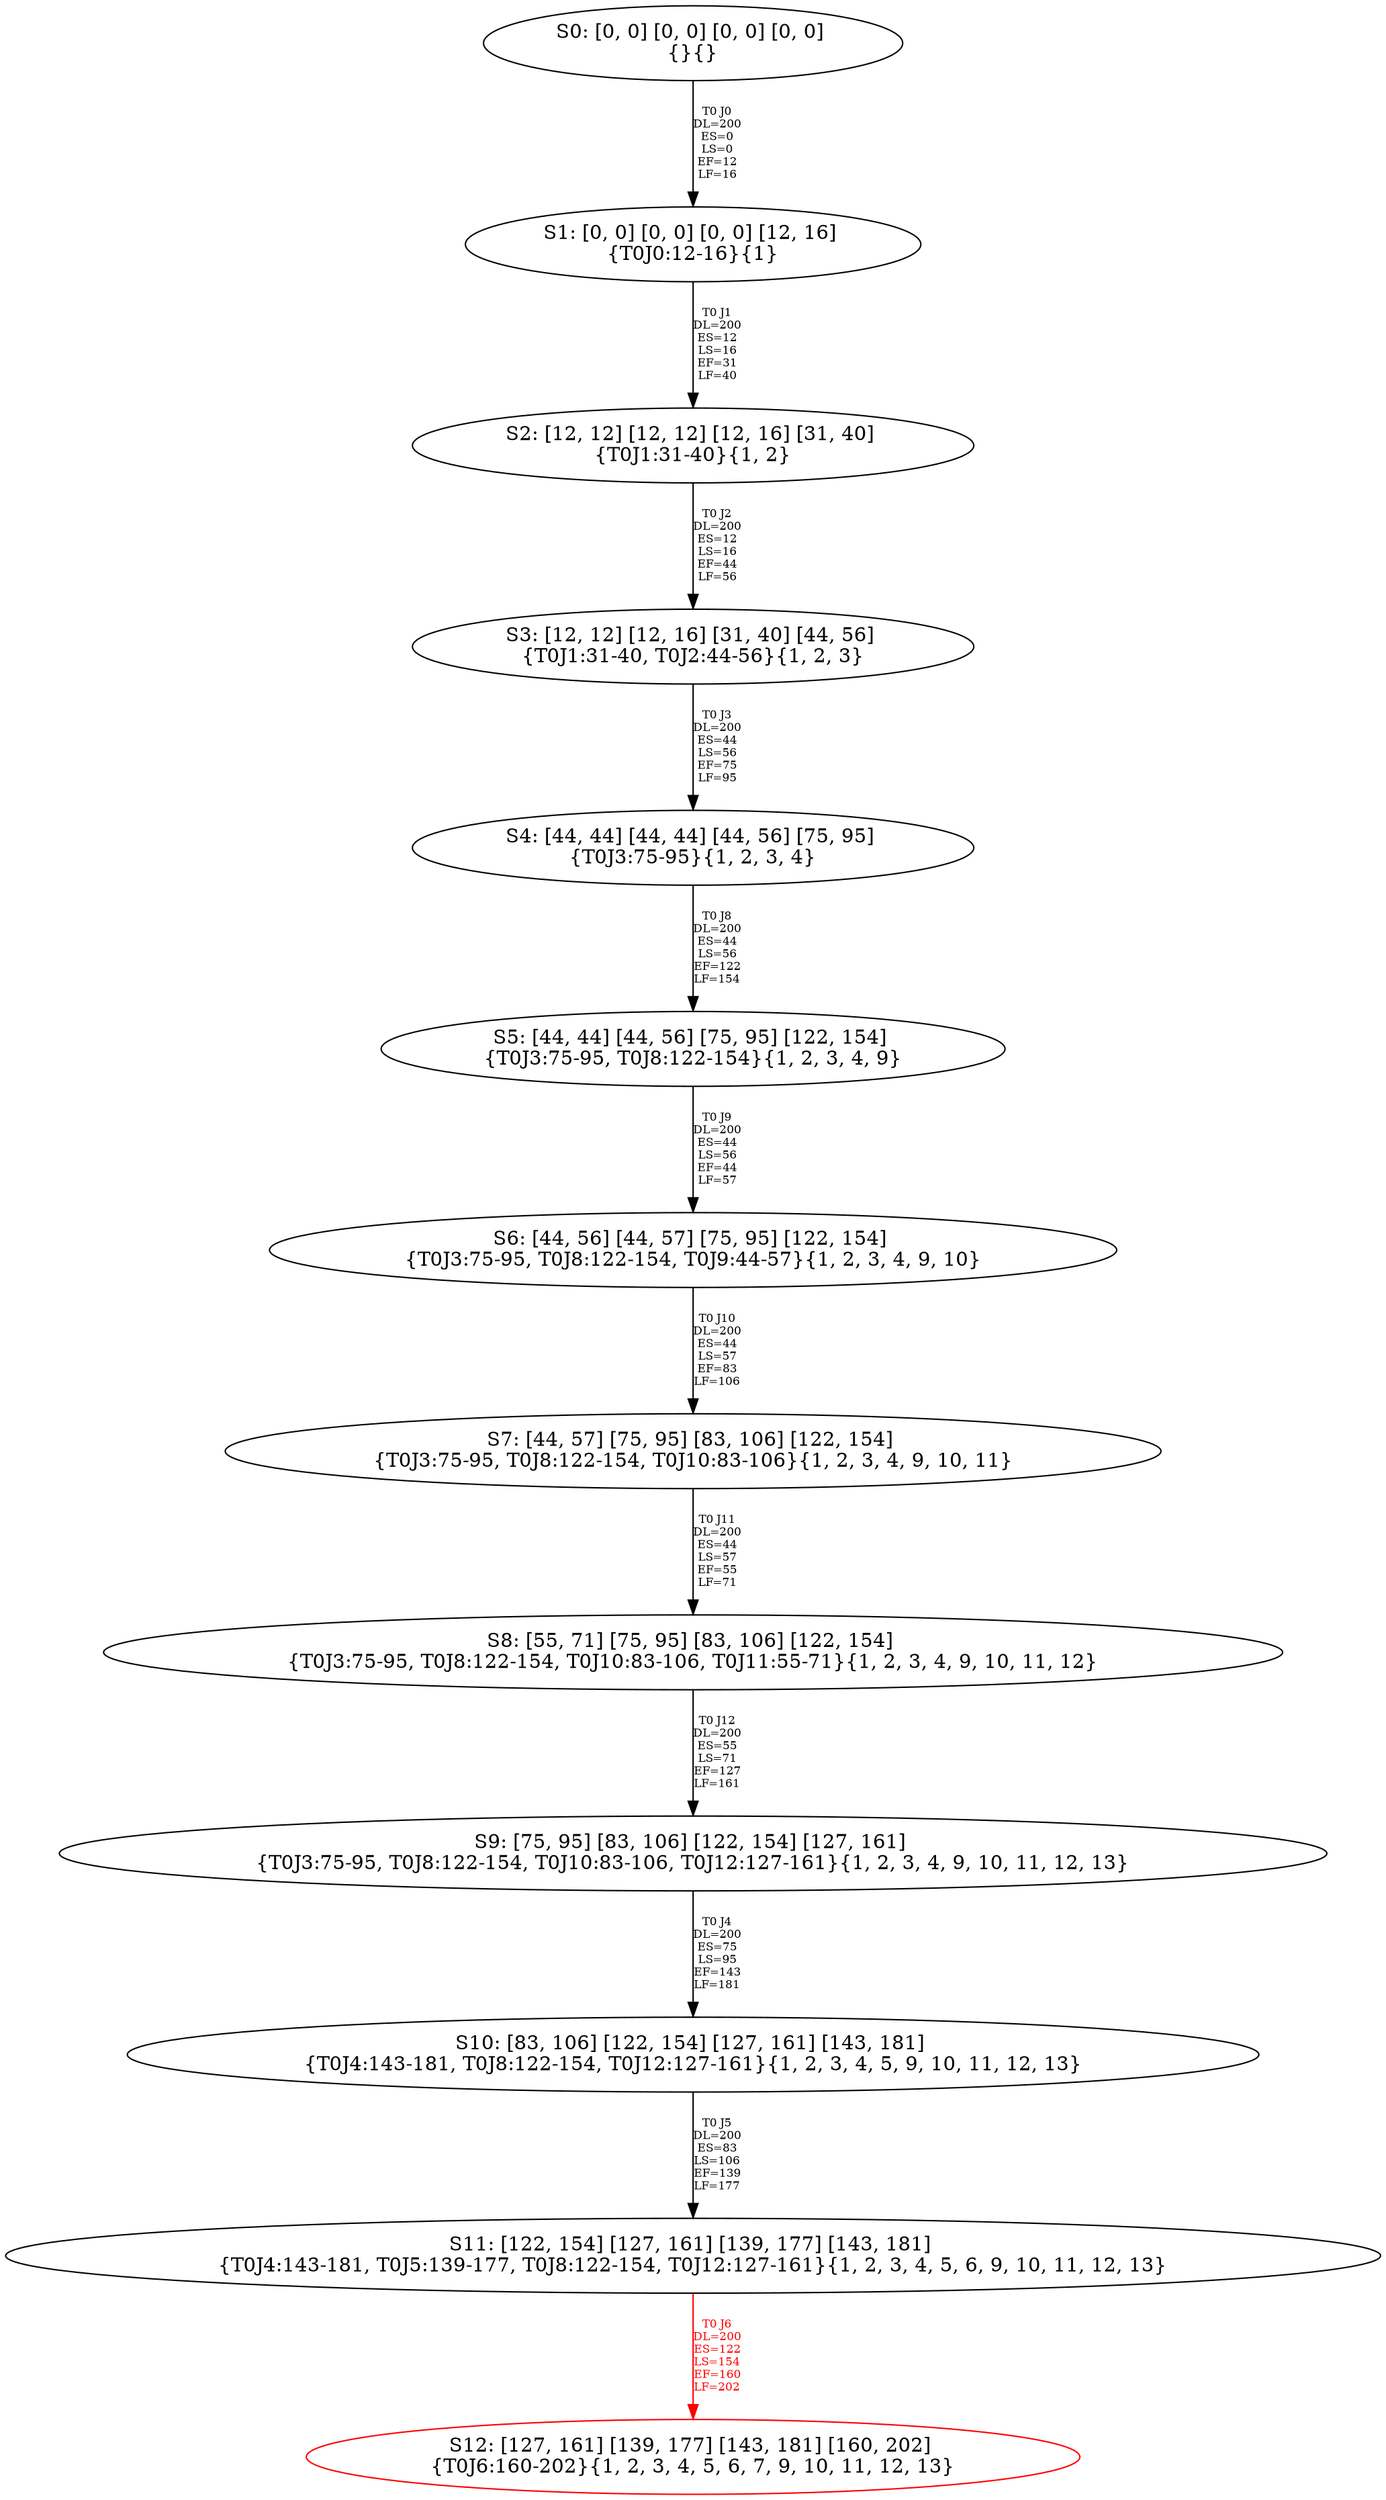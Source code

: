 digraph {
	S0[label="S0: [0, 0] [0, 0] [0, 0] [0, 0] \n{}{}"];
	S1[label="S1: [0, 0] [0, 0] [0, 0] [12, 16] \n{T0J0:12-16}{1}"];
	S2[label="S2: [12, 12] [12, 12] [12, 16] [31, 40] \n{T0J1:31-40}{1, 2}"];
	S3[label="S3: [12, 12] [12, 16] [31, 40] [44, 56] \n{T0J1:31-40, T0J2:44-56}{1, 2, 3}"];
	S4[label="S4: [44, 44] [44, 44] [44, 56] [75, 95] \n{T0J3:75-95}{1, 2, 3, 4}"];
	S5[label="S5: [44, 44] [44, 56] [75, 95] [122, 154] \n{T0J3:75-95, T0J8:122-154}{1, 2, 3, 4, 9}"];
	S6[label="S6: [44, 56] [44, 57] [75, 95] [122, 154] \n{T0J3:75-95, T0J8:122-154, T0J9:44-57}{1, 2, 3, 4, 9, 10}"];
	S7[label="S7: [44, 57] [75, 95] [83, 106] [122, 154] \n{T0J3:75-95, T0J8:122-154, T0J10:83-106}{1, 2, 3, 4, 9, 10, 11}"];
	S8[label="S8: [55, 71] [75, 95] [83, 106] [122, 154] \n{T0J3:75-95, T0J8:122-154, T0J10:83-106, T0J11:55-71}{1, 2, 3, 4, 9, 10, 11, 12}"];
	S9[label="S9: [75, 95] [83, 106] [122, 154] [127, 161] \n{T0J3:75-95, T0J8:122-154, T0J10:83-106, T0J12:127-161}{1, 2, 3, 4, 9, 10, 11, 12, 13}"];
	S10[label="S10: [83, 106] [122, 154] [127, 161] [143, 181] \n{T0J4:143-181, T0J8:122-154, T0J12:127-161}{1, 2, 3, 4, 5, 9, 10, 11, 12, 13}"];
	S11[label="S11: [122, 154] [127, 161] [139, 177] [143, 181] \n{T0J4:143-181, T0J5:139-177, T0J8:122-154, T0J12:127-161}{1, 2, 3, 4, 5, 6, 9, 10, 11, 12, 13}"];
	S12[label="S12: [127, 161] [139, 177] [143, 181] [160, 202] \n{T0J6:160-202}{1, 2, 3, 4, 5, 6, 7, 9, 10, 11, 12, 13}"];
	S0 -> S1[label="T0 J0\nDL=200\nES=0\nLS=0\nEF=12\nLF=16",fontsize=8];
	S1 -> S2[label="T0 J1\nDL=200\nES=12\nLS=16\nEF=31\nLF=40",fontsize=8];
	S2 -> S3[label="T0 J2\nDL=200\nES=12\nLS=16\nEF=44\nLF=56",fontsize=8];
	S3 -> S4[label="T0 J3\nDL=200\nES=44\nLS=56\nEF=75\nLF=95",fontsize=8];
	S4 -> S5[label="T0 J8\nDL=200\nES=44\nLS=56\nEF=122\nLF=154",fontsize=8];
	S5 -> S6[label="T0 J9\nDL=200\nES=44\nLS=56\nEF=44\nLF=57",fontsize=8];
	S6 -> S7[label="T0 J10\nDL=200\nES=44\nLS=57\nEF=83\nLF=106",fontsize=8];
	S7 -> S8[label="T0 J11\nDL=200\nES=44\nLS=57\nEF=55\nLF=71",fontsize=8];
	S8 -> S9[label="T0 J12\nDL=200\nES=55\nLS=71\nEF=127\nLF=161",fontsize=8];
	S9 -> S10[label="T0 J4\nDL=200\nES=75\nLS=95\nEF=143\nLF=181",fontsize=8];
	S10 -> S11[label="T0 J5\nDL=200\nES=83\nLS=106\nEF=139\nLF=177",fontsize=8];
	S11 -> S12[label="T0 J6\nDL=200\nES=122\nLS=154\nEF=160\nLF=202",color=Red,fontcolor=Red,fontsize=8];
S12[color=Red];
}
